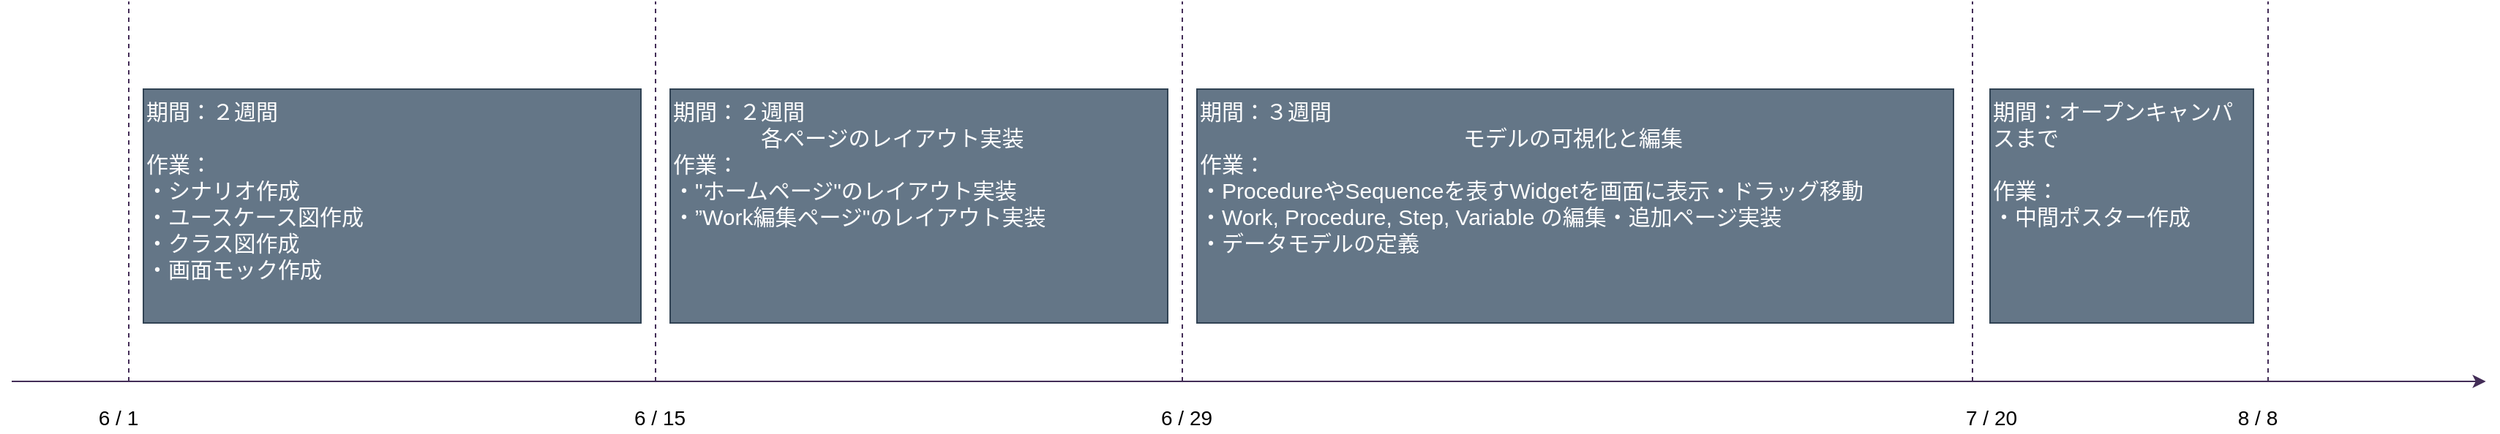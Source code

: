 <mxfile version="14.6.13" type="device"><diagram id="kEsEZygdsqk5HKGjqN85" name="ページ1"><mxGraphModel dx="1777" dy="1308" grid="1" gridSize="10" guides="1" tooltips="1" connect="1" arrows="1" fold="1" page="1" pageScale="1" pageWidth="827" pageHeight="1169" math="0" shadow="0"><root><mxCell id="0"/><mxCell id="1" parent="0"/><mxCell id="1cUbF2lqeWcEmg2BD02n-3" value="&lt;font style=&quot;font-size: 15px&quot;&gt;期間：２週間&lt;br&gt;&lt;br&gt;作業：&lt;br&gt;・シナリオ作成&lt;br&gt;・ユースケース図作成&lt;br&gt;・クラス図作成&lt;br&gt;&lt;/font&gt;&lt;div style=&quot;font-size: 15px&quot;&gt;&lt;font style=&quot;font-size: 15px&quot;&gt;・画面モック作成&lt;/font&gt;&lt;/div&gt;" style="rounded=0;whiteSpace=wrap;html=1;align=left;verticalAlign=top;strokeColor=#314354;fillColor=#647687;fontColor=#ffffff;" parent="1" vertex="1"><mxGeometry x="450" y="360" width="340" height="160" as="geometry"/></mxCell><mxCell id="1cUbF2lqeWcEmg2BD02n-4" value="" style="endArrow=classic;html=1;fillColor=#76608a;strokeColor=#432D57;" parent="1" edge="1"><mxGeometry width="50" height="50" relative="1" as="geometry"><mxPoint x="360" y="560" as="sourcePoint"/><mxPoint x="2050.816" y="560" as="targetPoint"/></mxGeometry></mxCell><mxCell id="1cUbF2lqeWcEmg2BD02n-8" value="6 / 1" style="text;html=1;strokeColor=none;fillColor=none;align=center;verticalAlign=middle;whiteSpace=wrap;rounded=0;fontColor=#000000;fontSize=14;" parent="1" vertex="1"><mxGeometry x="390" y="575" width="86" height="20" as="geometry"/></mxCell><mxCell id="1cUbF2lqeWcEmg2BD02n-9" value="" style="endArrow=none;dashed=1;html=1;fontColor=#000000;fillColor=#76608a;strokeColor=#432D57;" parent="1" edge="1"><mxGeometry width="50" height="50" relative="1" as="geometry"><mxPoint x="440" y="560" as="sourcePoint"/><mxPoint x="440" y="300" as="targetPoint"/></mxGeometry></mxCell><mxCell id="1cUbF2lqeWcEmg2BD02n-11" value="6 / 15" style="text;html=1;strokeColor=none;fillColor=none;align=center;verticalAlign=middle;whiteSpace=wrap;rounded=0;fontColor=#000000;fontSize=14;" parent="1" vertex="1"><mxGeometry x="760" y="575" width="86" height="20" as="geometry"/></mxCell><mxCell id="1cUbF2lqeWcEmg2BD02n-13" value="" style="endArrow=none;dashed=1;html=1;fontColor=#000000;fillColor=#76608a;strokeColor=#432D57;" parent="1" edge="1"><mxGeometry width="50" height="50" relative="1" as="geometry"><mxPoint x="800" y="560" as="sourcePoint"/><mxPoint x="800" y="300" as="targetPoint"/></mxGeometry></mxCell><mxCell id="1cUbF2lqeWcEmg2BD02n-15" value="6 / 29" style="text;html=1;strokeColor=none;fillColor=none;align=center;verticalAlign=middle;whiteSpace=wrap;rounded=0;fontColor=#000000;fontSize=14;" parent="1" vertex="1"><mxGeometry x="1120" y="575" width="86" height="20" as="geometry"/></mxCell><mxCell id="1cUbF2lqeWcEmg2BD02n-17" value="8 / 8" style="text;html=1;strokeColor=none;fillColor=none;align=center;verticalAlign=middle;whiteSpace=wrap;rounded=0;fontColor=#000000;fontSize=14;" parent="1" vertex="1"><mxGeometry x="1852" y="575" width="86" height="20" as="geometry"/></mxCell><mxCell id="1cUbF2lqeWcEmg2BD02n-18" value="" style="endArrow=none;dashed=1;html=1;fontColor=#000000;fillColor=#76608a;strokeColor=#432D57;" parent="1" edge="1"><mxGeometry width="50" height="50" relative="1" as="geometry"><mxPoint x="1700" y="560" as="sourcePoint"/><mxPoint x="1700" y="300" as="targetPoint"/></mxGeometry></mxCell><mxCell id="1cUbF2lqeWcEmg2BD02n-19" value="&lt;font style=&quot;font-size: 15px&quot;&gt;期間：オープンキャンパスまで&lt;br&gt;&lt;br&gt;作業：&lt;br&gt;・中間ポスター作成&lt;br&gt;&lt;/font&gt;" style="rounded=0;whiteSpace=wrap;html=1;align=left;verticalAlign=top;fillColor=#647687;strokeColor=#314354;fontColor=#ffffff;" parent="1" vertex="1"><mxGeometry x="1712" y="360" width="180" height="160" as="geometry"/></mxCell><mxCell id="1cUbF2lqeWcEmg2BD02n-20" value="7 / 20" style="text;html=1;strokeColor=none;fillColor=none;align=center;verticalAlign=middle;whiteSpace=wrap;rounded=0;fontColor=#000000;fontSize=14;" parent="1" vertex="1"><mxGeometry x="1670" y="575" width="86" height="20" as="geometry"/></mxCell><mxCell id="1cUbF2lqeWcEmg2BD02n-21" value="" style="endArrow=none;dashed=1;html=1;fontColor=#000000;fillColor=#76608a;strokeColor=#432D57;" parent="1" edge="1"><mxGeometry width="50" height="50" relative="1" as="geometry"><mxPoint x="1902" y="560" as="sourcePoint"/><mxPoint x="1902" y="300" as="targetPoint"/></mxGeometry></mxCell><mxCell id="lMjilJdFZpZenBfNv-_x-16" value="&lt;font style=&quot;font-size: 15px&quot;&gt;&lt;span&gt;期間：２週間&lt;br&gt;　　　　各ページのレイアウト実装&lt;br&gt;作業：&lt;br&gt;&lt;/span&gt;・&quot;ホームページ&quot;のレイアウト実装&lt;br&gt;・”Work編集ページ&quot;のレイアウト実装&lt;br&gt;&lt;/font&gt;" style="rounded=0;whiteSpace=wrap;html=1;align=left;horizontal=1;verticalAlign=top;fillColor=#647687;strokeColor=#314354;fontColor=#ffffff;" parent="1" vertex="1"><mxGeometry x="810" y="360" width="340" height="160" as="geometry"/></mxCell><mxCell id="lMjilJdFZpZenBfNv-_x-17" value="&lt;font style=&quot;font-size: 15px&quot;&gt;&lt;span&gt;期間：３週間&lt;br&gt;　　　　　　　　　　　　モデルの可視化と編集&lt;br&gt;作業：&lt;/span&gt;&lt;span style=&quot;color: rgb(0 , 0 , 0) ; font-size: 12px ; text-align: center&quot;&gt;&lt;br&gt;&lt;/span&gt;・ProcedureやSequenceを表すWidgetを画面に表示・ドラッグ移動&lt;br&gt;・Work, Procedure, Step, Variable の編集・追加ページ実装&lt;br&gt;・データモデルの定義&lt;br&gt;&lt;/font&gt;" style="rounded=0;whiteSpace=wrap;html=1;align=left;horizontal=1;verticalAlign=top;fillColor=#647687;strokeColor=#314354;fontColor=#ffffff;" parent="1" vertex="1"><mxGeometry x="1170" y="360" width="517" height="160" as="geometry"/></mxCell><mxCell id="lMjilJdFZpZenBfNv-_x-20" value="" style="endArrow=none;dashed=1;html=1;fontColor=#000000;fillColor=#76608a;strokeColor=#432D57;" parent="1" edge="1"><mxGeometry width="50" height="50" relative="1" as="geometry"><mxPoint x="1160" y="560" as="sourcePoint"/><mxPoint x="1160" y="300" as="targetPoint"/></mxGeometry></mxCell></root></mxGraphModel></diagram></mxfile>